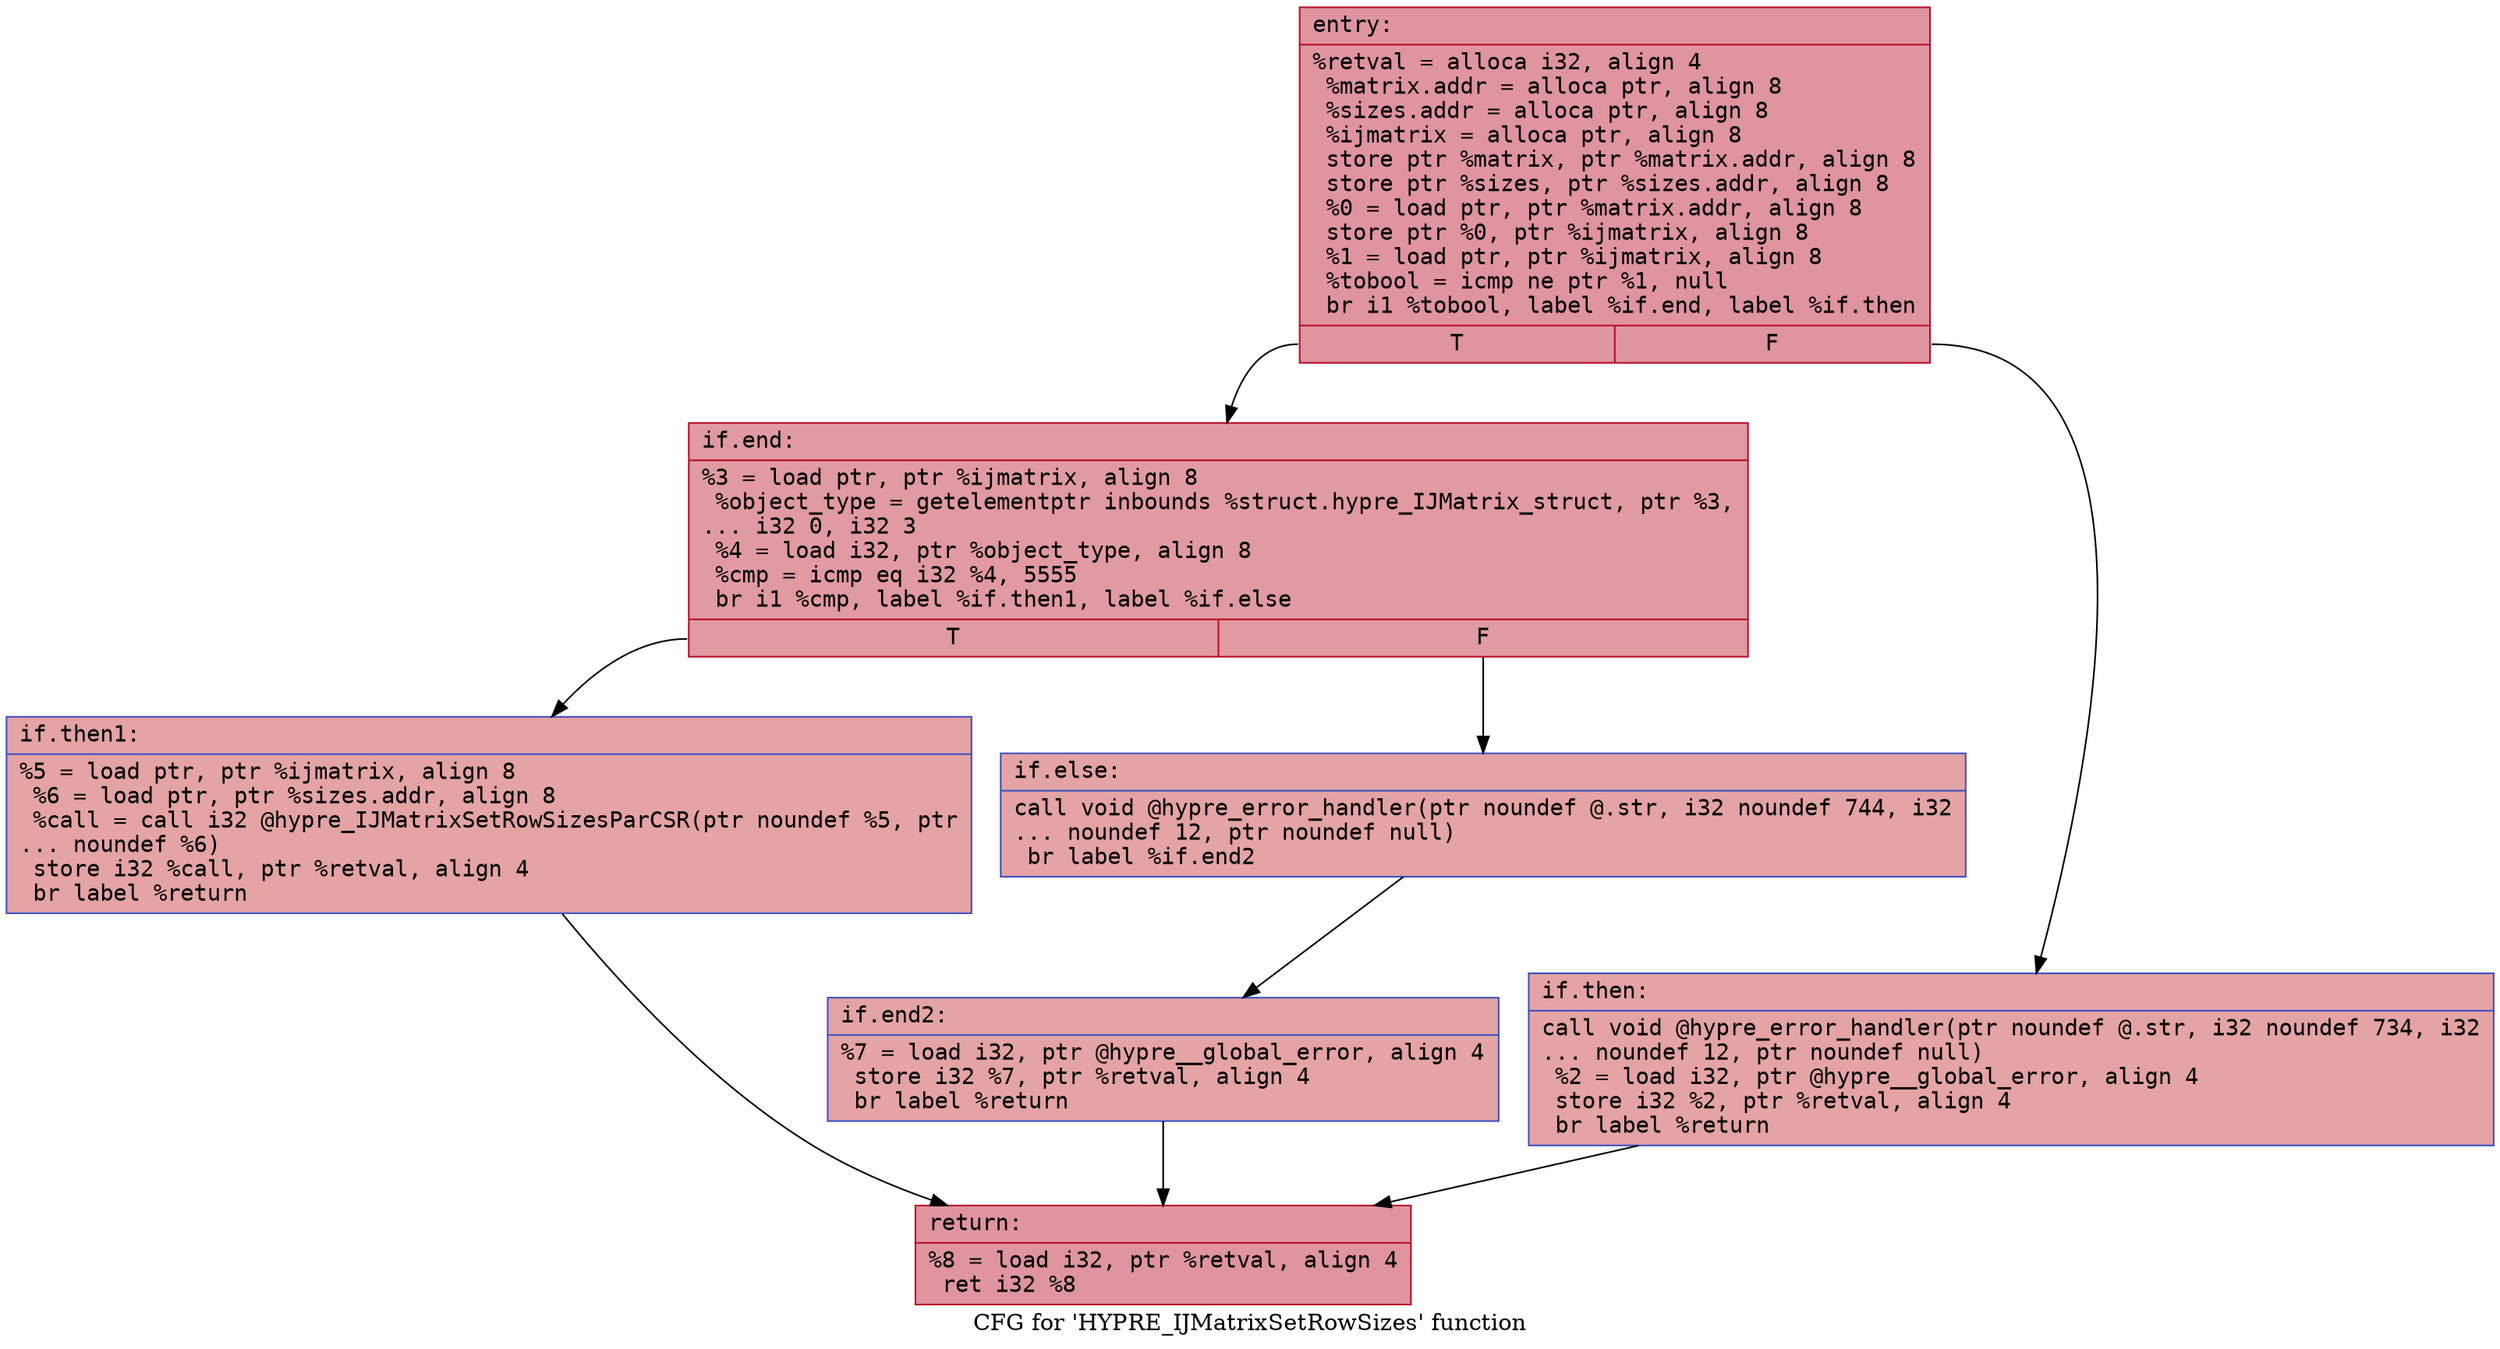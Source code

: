 digraph "CFG for 'HYPRE_IJMatrixSetRowSizes' function" {
	label="CFG for 'HYPRE_IJMatrixSetRowSizes' function";

	Node0x55c120a5f0a0 [shape=record,color="#b70d28ff", style=filled, fillcolor="#b70d2870" fontname="Courier",label="{entry:\l|  %retval = alloca i32, align 4\l  %matrix.addr = alloca ptr, align 8\l  %sizes.addr = alloca ptr, align 8\l  %ijmatrix = alloca ptr, align 8\l  store ptr %matrix, ptr %matrix.addr, align 8\l  store ptr %sizes, ptr %sizes.addr, align 8\l  %0 = load ptr, ptr %matrix.addr, align 8\l  store ptr %0, ptr %ijmatrix, align 8\l  %1 = load ptr, ptr %ijmatrix, align 8\l  %tobool = icmp ne ptr %1, null\l  br i1 %tobool, label %if.end, label %if.then\l|{<s0>T|<s1>F}}"];
	Node0x55c120a5f0a0:s0 -> Node0x55c120a5f6e0[tooltip="entry -> if.end\nProbability 62.50%" ];
	Node0x55c120a5f0a0:s1 -> Node0x55c120a5f750[tooltip="entry -> if.then\nProbability 37.50%" ];
	Node0x55c120a5f750 [shape=record,color="#3d50c3ff", style=filled, fillcolor="#c32e3170" fontname="Courier",label="{if.then:\l|  call void @hypre_error_handler(ptr noundef @.str, i32 noundef 734, i32\l... noundef 12, ptr noundef null)\l  %2 = load i32, ptr @hypre__global_error, align 4\l  store i32 %2, ptr %retval, align 4\l  br label %return\l}"];
	Node0x55c120a5f750 -> Node0x55c120a5fbb0[tooltip="if.then -> return\nProbability 100.00%" ];
	Node0x55c120a5f6e0 [shape=record,color="#b70d28ff", style=filled, fillcolor="#bb1b2c70" fontname="Courier",label="{if.end:\l|  %3 = load ptr, ptr %ijmatrix, align 8\l  %object_type = getelementptr inbounds %struct.hypre_IJMatrix_struct, ptr %3,\l... i32 0, i32 3\l  %4 = load i32, ptr %object_type, align 8\l  %cmp = icmp eq i32 %4, 5555\l  br i1 %cmp, label %if.then1, label %if.else\l|{<s0>T|<s1>F}}"];
	Node0x55c120a5f6e0:s0 -> Node0x55c120a5ef80[tooltip="if.end -> if.then1\nProbability 50.00%" ];
	Node0x55c120a5f6e0:s1 -> Node0x55c120a5efd0[tooltip="if.end -> if.else\nProbability 50.00%" ];
	Node0x55c120a5ef80 [shape=record,color="#3d50c3ff", style=filled, fillcolor="#c32e3170" fontname="Courier",label="{if.then1:\l|  %5 = load ptr, ptr %ijmatrix, align 8\l  %6 = load ptr, ptr %sizes.addr, align 8\l  %call = call i32 @hypre_IJMatrixSetRowSizesParCSR(ptr noundef %5, ptr\l... noundef %6)\l  store i32 %call, ptr %retval, align 4\l  br label %return\l}"];
	Node0x55c120a5ef80 -> Node0x55c120a5fbb0[tooltip="if.then1 -> return\nProbability 100.00%" ];
	Node0x55c120a5efd0 [shape=record,color="#3d50c3ff", style=filled, fillcolor="#c32e3170" fontname="Courier",label="{if.else:\l|  call void @hypre_error_handler(ptr noundef @.str, i32 noundef 744, i32\l... noundef 12, ptr noundef null)\l  br label %if.end2\l}"];
	Node0x55c120a5efd0 -> Node0x55c120a60760[tooltip="if.else -> if.end2\nProbability 100.00%" ];
	Node0x55c120a60760 [shape=record,color="#3d50c3ff", style=filled, fillcolor="#c32e3170" fontname="Courier",label="{if.end2:\l|  %7 = load i32, ptr @hypre__global_error, align 4\l  store i32 %7, ptr %retval, align 4\l  br label %return\l}"];
	Node0x55c120a60760 -> Node0x55c120a5fbb0[tooltip="if.end2 -> return\nProbability 100.00%" ];
	Node0x55c120a5fbb0 [shape=record,color="#b70d28ff", style=filled, fillcolor="#b70d2870" fontname="Courier",label="{return:\l|  %8 = load i32, ptr %retval, align 4\l  ret i32 %8\l}"];
}
